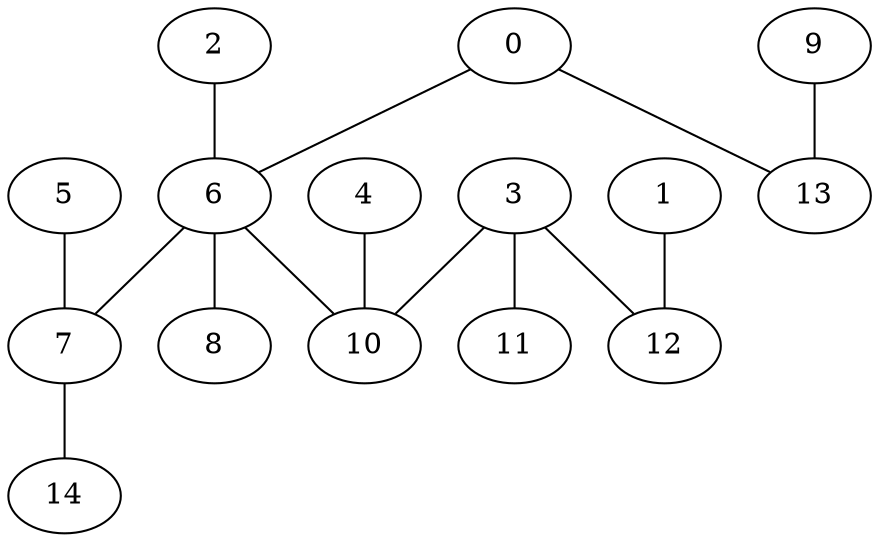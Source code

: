 strict graph {
0;
1;
2;
3;
4;
5;
6;
7;
8;
9;
10;
11;
12;
13;
14;
0 -- 13;
0 -- 6;
1 -- 12;
2 -- 6;
3 -- 11;
3 -- 12;
3 -- 10;
4 -- 10;
5 -- 7;
6 -- 8;
6 -- 10;
6 -- 7;
7 -- 14;
9 -- 13;
}
